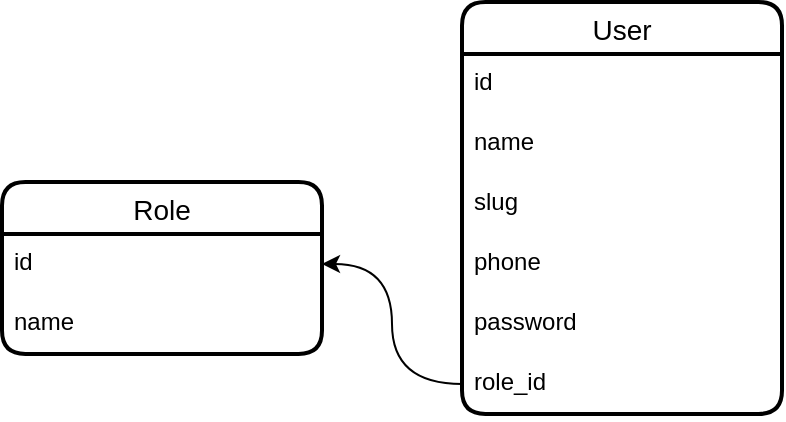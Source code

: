 <mxfile version="22.0.4" type="github">
  <diagram name="Страница — 1" id="nPKgQsTqUa-yREv4XHLt">
    <mxGraphModel dx="2610" dy="500" grid="1" gridSize="10" guides="1" tooltips="1" connect="1" arrows="1" fold="1" page="1" pageScale="1" pageWidth="827" pageHeight="1169" math="0" shadow="0">
      <root>
        <mxCell id="0" />
        <mxCell id="1" parent="0" />
        <mxCell id="25akcrkQSWf7glZGq-xv-1" value="User" style="swimlane;fontStyle=0;childLayout=stackLayout;horizontal=1;startSize=26;horizontalStack=0;resizeParent=1;resizeParentMax=0;resizeLast=0;collapsible=1;marginBottom=0;align=center;fontSize=14;strokeWidth=2;rounded=1;shadow=0;glass=0;swimlaneLine=1;" vertex="1" parent="1">
          <mxGeometry x="-1380" y="640" width="160" height="206" as="geometry" />
        </mxCell>
        <mxCell id="25akcrkQSWf7glZGq-xv-2" value="id" style="text;strokeColor=none;fillColor=none;spacingLeft=4;spacingRight=4;overflow=hidden;rotatable=0;points=[[0,0.5],[1,0.5]];portConstraint=eastwest;fontSize=12;whiteSpace=wrap;html=1;" vertex="1" parent="25akcrkQSWf7glZGq-xv-1">
          <mxGeometry y="26" width="160" height="30" as="geometry" />
        </mxCell>
        <mxCell id="25akcrkQSWf7glZGq-xv-3" value="name" style="text;strokeColor=none;fillColor=none;spacingLeft=4;spacingRight=4;overflow=hidden;rotatable=0;points=[[0,0.5],[1,0.5]];portConstraint=eastwest;fontSize=12;whiteSpace=wrap;html=1;" vertex="1" parent="25akcrkQSWf7glZGq-xv-1">
          <mxGeometry y="56" width="160" height="30" as="geometry" />
        </mxCell>
        <mxCell id="25akcrkQSWf7glZGq-xv-4" value="slug" style="text;strokeColor=none;fillColor=none;spacingLeft=4;spacingRight=4;overflow=hidden;rotatable=0;points=[[0,0.5],[1,0.5]];portConstraint=eastwest;fontSize=12;whiteSpace=wrap;html=1;" vertex="1" parent="25akcrkQSWf7glZGq-xv-1">
          <mxGeometry y="86" width="160" height="30" as="geometry" />
        </mxCell>
        <mxCell id="25akcrkQSWf7glZGq-xv-5" value="phone" style="text;strokeColor=none;fillColor=none;spacingLeft=4;spacingRight=4;overflow=hidden;rotatable=0;points=[[0,0.5],[1,0.5]];portConstraint=eastwest;fontSize=12;whiteSpace=wrap;html=1;" vertex="1" parent="25akcrkQSWf7glZGq-xv-1">
          <mxGeometry y="116" width="160" height="30" as="geometry" />
        </mxCell>
        <mxCell id="25akcrkQSWf7glZGq-xv-6" value="password" style="text;strokeColor=none;fillColor=none;spacingLeft=4;spacingRight=4;overflow=hidden;rotatable=0;points=[[0,0.5],[1,0.5]];portConstraint=eastwest;fontSize=12;whiteSpace=wrap;html=1;" vertex="1" parent="25akcrkQSWf7glZGq-xv-1">
          <mxGeometry y="146" width="160" height="30" as="geometry" />
        </mxCell>
        <mxCell id="25akcrkQSWf7glZGq-xv-7" value="role_id" style="text;strokeColor=none;fillColor=none;spacingLeft=4;spacingRight=4;overflow=hidden;rotatable=0;points=[[0,0.5],[1,0.5]];portConstraint=eastwest;fontSize=12;whiteSpace=wrap;html=1;" vertex="1" parent="25akcrkQSWf7glZGq-xv-1">
          <mxGeometry y="176" width="160" height="30" as="geometry" />
        </mxCell>
        <mxCell id="25akcrkQSWf7glZGq-xv-8" value="Role" style="swimlane;fontStyle=0;childLayout=stackLayout;horizontal=1;startSize=26;horizontalStack=0;resizeParent=1;resizeParentMax=0;resizeLast=0;collapsible=1;marginBottom=0;align=center;fontSize=14;strokeWidth=2;rounded=1;shadow=0;glass=0;swimlaneLine=1;" vertex="1" parent="1">
          <mxGeometry x="-1610" y="730" width="160" height="86" as="geometry" />
        </mxCell>
        <mxCell id="25akcrkQSWf7glZGq-xv-9" value="id" style="text;strokeColor=none;fillColor=none;spacingLeft=4;spacingRight=4;overflow=hidden;rotatable=0;points=[[0,0.5],[1,0.5]];portConstraint=eastwest;fontSize=12;whiteSpace=wrap;html=1;" vertex="1" parent="25akcrkQSWf7glZGq-xv-8">
          <mxGeometry y="26" width="160" height="30" as="geometry" />
        </mxCell>
        <mxCell id="25akcrkQSWf7glZGq-xv-10" value="name" style="text;strokeColor=none;fillColor=none;spacingLeft=4;spacingRight=4;overflow=hidden;rotatable=0;points=[[0,0.5],[1,0.5]];portConstraint=eastwest;fontSize=12;whiteSpace=wrap;html=1;" vertex="1" parent="25akcrkQSWf7glZGq-xv-8">
          <mxGeometry y="56" width="160" height="30" as="geometry" />
        </mxCell>
        <mxCell id="25akcrkQSWf7glZGq-xv-11" style="edgeStyle=orthogonalEdgeStyle;rounded=0;orthogonalLoop=1;jettySize=auto;html=1;entryX=1;entryY=0.5;entryDx=0;entryDy=0;curved=1;" edge="1" parent="1" source="25akcrkQSWf7glZGq-xv-7" target="25akcrkQSWf7glZGq-xv-9">
          <mxGeometry relative="1" as="geometry" />
        </mxCell>
      </root>
    </mxGraphModel>
  </diagram>
</mxfile>
